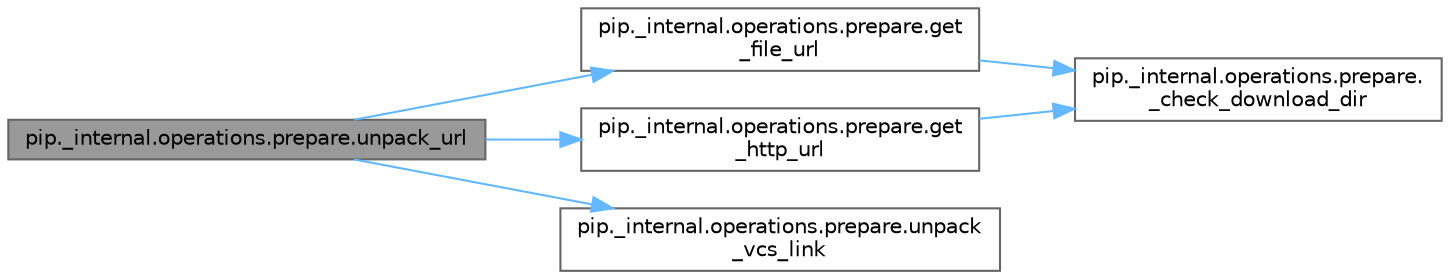 digraph "pip._internal.operations.prepare.unpack_url"
{
 // LATEX_PDF_SIZE
  bgcolor="transparent";
  edge [fontname=Helvetica,fontsize=10,labelfontname=Helvetica,labelfontsize=10];
  node [fontname=Helvetica,fontsize=10,shape=box,height=0.2,width=0.4];
  rankdir="LR";
  Node1 [id="Node000001",label="pip._internal.operations.prepare.unpack_url",height=0.2,width=0.4,color="gray40", fillcolor="grey60", style="filled", fontcolor="black",tooltip=" "];
  Node1 -> Node2 [id="edge1_Node000001_Node000002",color="steelblue1",style="solid",tooltip=" "];
  Node2 [id="Node000002",label="pip._internal.operations.prepare.get\l_file_url",height=0.2,width=0.4,color="grey40", fillcolor="white", style="filled",URL="$namespacepip_1_1__internal_1_1operations_1_1prepare.html#a5d8b867a97668a3e949154707976440d",tooltip=" "];
  Node2 -> Node3 [id="edge2_Node000002_Node000003",color="steelblue1",style="solid",tooltip=" "];
  Node3 [id="Node000003",label="pip._internal.operations.prepare.\l_check_download_dir",height=0.2,width=0.4,color="grey40", fillcolor="white", style="filled",URL="$namespacepip_1_1__internal_1_1operations_1_1prepare.html#ad22bf58e53e7145b7285a53791c13d8e",tooltip=" "];
  Node1 -> Node4 [id="edge3_Node000001_Node000004",color="steelblue1",style="solid",tooltip=" "];
  Node4 [id="Node000004",label="pip._internal.operations.prepare.get\l_http_url",height=0.2,width=0.4,color="grey40", fillcolor="white", style="filled",URL="$namespacepip_1_1__internal_1_1operations_1_1prepare.html#a70b566fd1a3613122bf33ae602099834",tooltip=" "];
  Node4 -> Node3 [id="edge4_Node000004_Node000003",color="steelblue1",style="solid",tooltip=" "];
  Node1 -> Node5 [id="edge5_Node000001_Node000005",color="steelblue1",style="solid",tooltip=" "];
  Node5 [id="Node000005",label="pip._internal.operations.prepare.unpack\l_vcs_link",height=0.2,width=0.4,color="grey40", fillcolor="white", style="filled",URL="$namespacepip_1_1__internal_1_1operations_1_1prepare.html#abdb2579b05c698f70b8e636ba0712c22",tooltip=" "];
}
